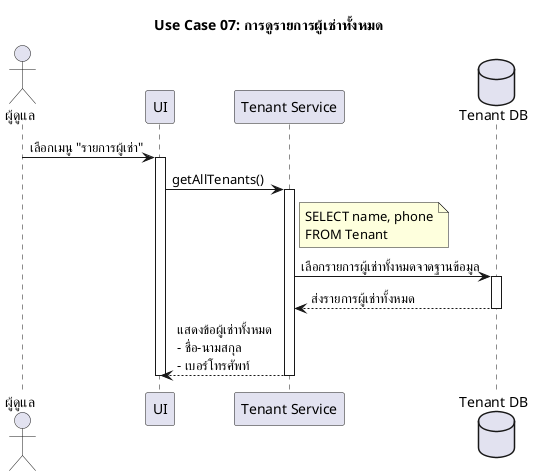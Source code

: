 @startuml  Use Case 07: การดูรายการผู้เช่าทั้งหมด
skinparam defaultFontName "TH Sarabun New"
title Use Case 07: การดูรายการผู้เช่าทั้งหมด
actor "ผู้ดูแล" as Admin
participant "UI" as UI
participant "Tenant Service" as MS
database "Tenant DB" as DB

Admin -> UI      : เลือกเมนู "รายการผู้เช่า"
activate UI

UI -> MS         : getAllTenants()
activate MS

note right of MS
SELECT name, phone
FROM Tenant
end note
MS -> DB         : เลือกรายการผู้เช่าทั้งหมดจาดฐานข้อมูล
activate DB

DB --> MS        : ส่งรายการผู้เช่าทั้งหมด
deactivate DB

MS --> UI        : แสดงข้อผู้เช่าทั้งหมด\n- ชื่อ-นามสกุล\n- เบอร์โทรศัพท์
deactivate MS
deactivate UI

@enduml